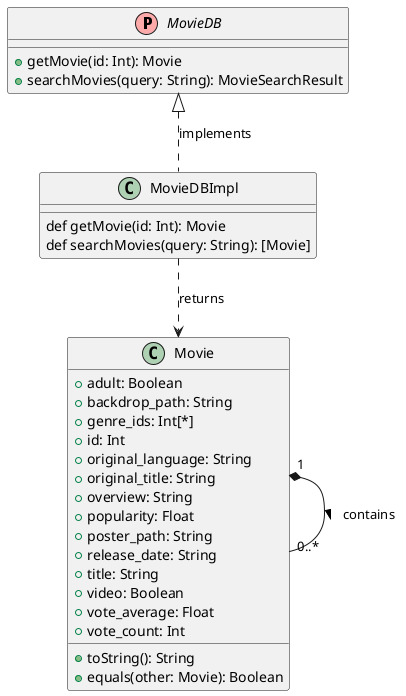@startuml API call theMovieDB

' Protocol / interface
interface MovieDB << (P, #FFAAAA) >> {
    +getMovie(id: Int): Movie
    +searchMovies(query: String): MovieSearchResult
}

' Data classes
class Movie {
    +adult: Boolean
    +backdrop_path: String
    +genre_ids: Int[*]
    +id: Int
    +original_language: String
    +original_title: String
    +overview: String
    +popularity: Float
    +poster_path: String
    +release_date: String
    +title: String
    +video: Boolean
    +vote_average: Float
    +vote_count: Int

    +toString(): String
    +equals(other: Movie): Boolean
}

class MovieDBImpl {
    def getMovie(id: Int): Movie
    def searchMovies(query: String): [Movie]
}

' Relaciones
MovieDB <|.. MovieDBImpl : implements
MovieDBImpl ..> Movie : returns
Movie "1" *-- "0..*" Movie : contains >

@enduml
